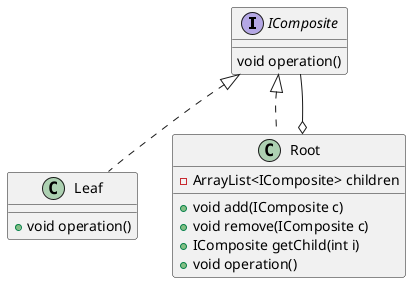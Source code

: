 @startuml

interface IComposite {
    void operation()
}
class Leaf implements IComposite {
    + void operation()
}
class Root implements IComposite {
    - ArrayList<IComposite> children
    + void add(IComposite c)
    + void remove(IComposite c)
    + IComposite getChild(int i)
    + void operation()
}
Root o-- IComposite

@enduml